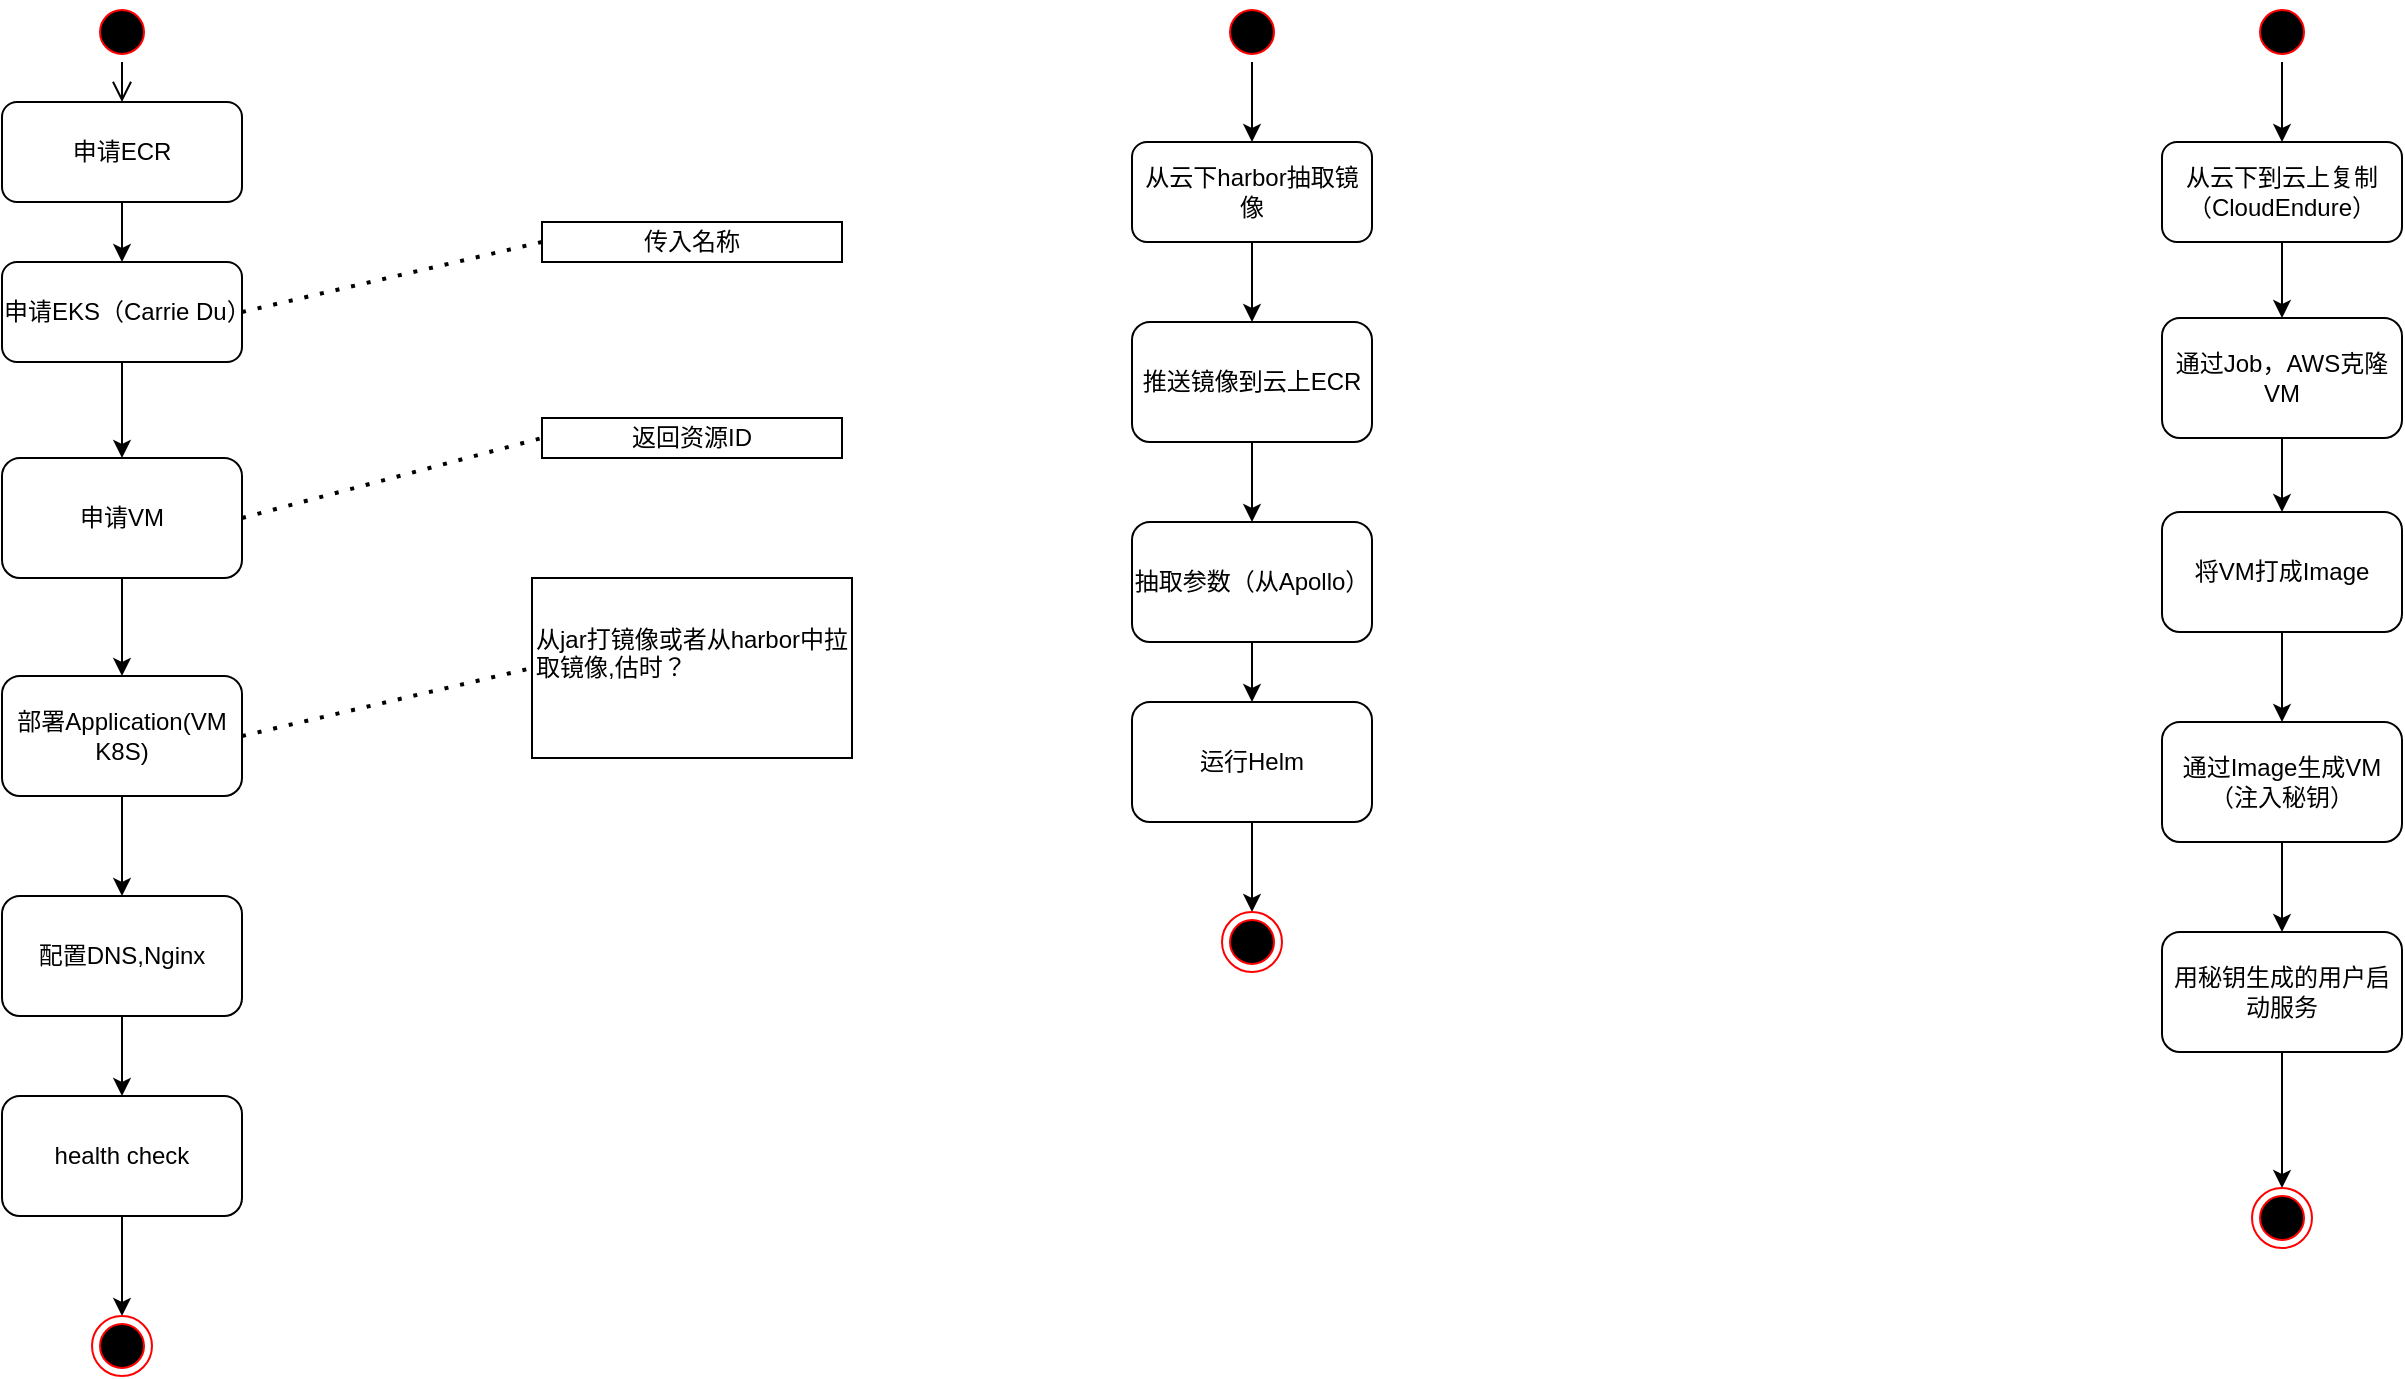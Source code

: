 <mxfile version="13.8.1" type="github">
  <diagram id="BMevfkKDMSV5yCwqt1LY" name="Page-1">
    <mxGraphModel dx="1094" dy="763" grid="1" gridSize="10" guides="1" tooltips="1" connect="1" arrows="1" fold="1" page="1" pageScale="1" pageWidth="1920" pageHeight="1200" math="0" shadow="0">
      <root>
        <mxCell id="0" />
        <mxCell id="1" parent="0" />
        <mxCell id="pzT-h00lOB3pdJxOEtcz-1" value="" style="ellipse;html=1;shape=startState;fillColor=#000000;strokeColor=#ff0000;" parent="1" vertex="1">
          <mxGeometry x="145" y="70" width="30" height="30" as="geometry" />
        </mxCell>
        <mxCell id="pzT-h00lOB3pdJxOEtcz-2" value="" style="edgeStyle=orthogonalEdgeStyle;html=1;verticalAlign=bottom;endArrow=open;endSize=8;entryX=0.5;entryY=0;entryDx=0;entryDy=0;" parent="1" source="pzT-h00lOB3pdJxOEtcz-1" target="CKKBYsWl8Wb_sM6-ShsY-4" edge="1">
          <mxGeometry relative="1" as="geometry">
            <mxPoint x="115" y="220" as="targetPoint" />
          </mxGeometry>
        </mxCell>
        <mxCell id="pzT-h00lOB3pdJxOEtcz-5" value="" style="edgeStyle=orthogonalEdgeStyle;rounded=0;orthogonalLoop=1;jettySize=auto;html=1;" parent="1" source="pzT-h00lOB3pdJxOEtcz-3" target="pzT-h00lOB3pdJxOEtcz-4" edge="1">
          <mxGeometry relative="1" as="geometry" />
        </mxCell>
        <mxCell id="pzT-h00lOB3pdJxOEtcz-3" value="&lt;div&gt;申请EKS（Carrie Du）&lt;/div&gt;" style="rounded=1;whiteSpace=wrap;html=1;" parent="1" vertex="1">
          <mxGeometry x="100" y="200" width="120" height="50" as="geometry" />
        </mxCell>
        <mxCell id="pzT-h00lOB3pdJxOEtcz-7" value="" style="edgeStyle=orthogonalEdgeStyle;rounded=0;orthogonalLoop=1;jettySize=auto;html=1;entryX=0.5;entryY=0;entryDx=0;entryDy=0;" parent="1" source="pzT-h00lOB3pdJxOEtcz-4" target="pzT-h00lOB3pdJxOEtcz-8" edge="1">
          <mxGeometry relative="1" as="geometry" />
        </mxCell>
        <mxCell id="pzT-h00lOB3pdJxOEtcz-4" value="&lt;div&gt;申请VM&lt;/div&gt;" style="whiteSpace=wrap;html=1;rounded=1;" parent="1" vertex="1">
          <mxGeometry x="100" y="298" width="120" height="60" as="geometry" />
        </mxCell>
        <mxCell id="pzT-h00lOB3pdJxOEtcz-9" value="" style="edgeStyle=orthogonalEdgeStyle;rounded=0;orthogonalLoop=1;jettySize=auto;html=1;entryX=0.5;entryY=0;entryDx=0;entryDy=0;exitX=0.5;exitY=1;exitDx=0;exitDy=0;" parent="1" source="pzT-h00lOB3pdJxOEtcz-6" target="pzT-h00lOB3pdJxOEtcz-10" edge="1">
          <mxGeometry relative="1" as="geometry" />
        </mxCell>
        <mxCell id="pzT-h00lOB3pdJxOEtcz-6" value="配置DNS,Nginx" style="whiteSpace=wrap;html=1;rounded=1;" parent="1" vertex="1">
          <mxGeometry x="100" y="517" width="120" height="60" as="geometry" />
        </mxCell>
        <mxCell id="pzT-h00lOB3pdJxOEtcz-11" value="" style="edgeStyle=orthogonalEdgeStyle;rounded=0;orthogonalLoop=1;jettySize=auto;html=1;" parent="1" source="pzT-h00lOB3pdJxOEtcz-8" target="pzT-h00lOB3pdJxOEtcz-6" edge="1">
          <mxGeometry relative="1" as="geometry" />
        </mxCell>
        <mxCell id="pzT-h00lOB3pdJxOEtcz-8" value="&lt;div&gt;部署Application(VM K8S)&lt;/div&gt;" style="whiteSpace=wrap;html=1;rounded=1;" parent="1" vertex="1">
          <mxGeometry x="100" y="407" width="120" height="60" as="geometry" />
        </mxCell>
        <mxCell id="pzT-h00lOB3pdJxOEtcz-13" style="edgeStyle=orthogonalEdgeStyle;rounded=0;orthogonalLoop=1;jettySize=auto;html=1;exitX=0.5;exitY=1;exitDx=0;exitDy=0;entryX=0.5;entryY=0;entryDx=0;entryDy=0;" parent="1" source="pzT-h00lOB3pdJxOEtcz-10" target="pzT-h00lOB3pdJxOEtcz-12" edge="1">
          <mxGeometry relative="1" as="geometry" />
        </mxCell>
        <mxCell id="pzT-h00lOB3pdJxOEtcz-10" value="health check" style="whiteSpace=wrap;html=1;rounded=1;" parent="1" vertex="1">
          <mxGeometry x="100" y="617" width="120" height="60" as="geometry" />
        </mxCell>
        <mxCell id="pzT-h00lOB3pdJxOEtcz-12" value="" style="ellipse;html=1;shape=endState;fillColor=#000000;strokeColor=#ff0000;" parent="1" vertex="1">
          <mxGeometry x="145" y="727" width="30" height="30" as="geometry" />
        </mxCell>
        <mxCell id="pzT-h00lOB3pdJxOEtcz-17" value="返回资源ID" style="text;html=1;align=center;verticalAlign=middle;whiteSpace=wrap;rounded=0;sketch=0;strokeColor=#000000;" parent="1" vertex="1">
          <mxGeometry x="370" y="278" width="150" height="20" as="geometry" />
        </mxCell>
        <mxCell id="pzT-h00lOB3pdJxOEtcz-18" value="" style="endArrow=none;dashed=1;html=1;dashPattern=1 3;strokeWidth=2;entryX=0;entryY=0.5;entryDx=0;entryDy=0;exitX=1;exitY=0.5;exitDx=0;exitDy=0;" parent="1" source="pzT-h00lOB3pdJxOEtcz-4" target="pzT-h00lOB3pdJxOEtcz-17" edge="1">
          <mxGeometry width="50" height="50" relative="1" as="geometry">
            <mxPoint x="430" y="500" as="sourcePoint" />
            <mxPoint x="480" y="450" as="targetPoint" />
          </mxGeometry>
        </mxCell>
        <mxCell id="CKKBYsWl8Wb_sM6-ShsY-1" value="" style="endArrow=none;dashed=1;html=1;dashPattern=1 3;strokeWidth=2;entryX=0;entryY=0.5;entryDx=0;entryDy=0;exitX=1;exitY=0.5;exitDx=0;exitDy=0;" edge="1" parent="1" source="pzT-h00lOB3pdJxOEtcz-3" target="CKKBYsWl8Wb_sM6-ShsY-6">
          <mxGeometry width="50" height="50" relative="1" as="geometry">
            <mxPoint x="220" y="328" as="sourcePoint" />
            <mxPoint x="330" y="295" as="targetPoint" />
          </mxGeometry>
        </mxCell>
        <mxCell id="CKKBYsWl8Wb_sM6-ShsY-2" value="&lt;div align=&quot;left&quot;&gt;从jar打镜像或者从harbor中拉取镜像,估时？&lt;/div&gt;&lt;div align=&quot;left&quot;&gt;&lt;br&gt;&lt;/div&gt;" style="text;html=1;align=left;verticalAlign=middle;whiteSpace=wrap;rounded=0;sketch=0;strokeColor=#000000;" vertex="1" parent="1">
          <mxGeometry x="365" y="358" width="160" height="90" as="geometry" />
        </mxCell>
        <mxCell id="CKKBYsWl8Wb_sM6-ShsY-3" value="" style="endArrow=none;dashed=1;html=1;dashPattern=1 3;strokeWidth=2;entryX=0;entryY=0.5;entryDx=0;entryDy=0;exitX=1;exitY=0.5;exitDx=0;exitDy=0;" edge="1" parent="1" source="pzT-h00lOB3pdJxOEtcz-8" target="CKKBYsWl8Wb_sM6-ShsY-2">
          <mxGeometry width="50" height="50" relative="1" as="geometry">
            <mxPoint x="220" y="328" as="sourcePoint" />
            <mxPoint x="370" y="270" as="targetPoint" />
          </mxGeometry>
        </mxCell>
        <mxCell id="CKKBYsWl8Wb_sM6-ShsY-5" style="edgeStyle=orthogonalEdgeStyle;rounded=0;orthogonalLoop=1;jettySize=auto;html=1;exitX=0.5;exitY=1;exitDx=0;exitDy=0;entryX=0.5;entryY=0;entryDx=0;entryDy=0;strokeColor=#000000;" edge="1" parent="1" source="CKKBYsWl8Wb_sM6-ShsY-4" target="pzT-h00lOB3pdJxOEtcz-3">
          <mxGeometry relative="1" as="geometry" />
        </mxCell>
        <mxCell id="CKKBYsWl8Wb_sM6-ShsY-4" value="申请ECR" style="rounded=1;whiteSpace=wrap;html=1;" vertex="1" parent="1">
          <mxGeometry x="100" y="120" width="120" height="50" as="geometry" />
        </mxCell>
        <mxCell id="CKKBYsWl8Wb_sM6-ShsY-6" value="传入名称" style="text;html=1;align=center;verticalAlign=middle;whiteSpace=wrap;rounded=0;sketch=0;strokeColor=#000000;" vertex="1" parent="1">
          <mxGeometry x="370" y="180" width="150" height="20" as="geometry" />
        </mxCell>
        <mxCell id="CKKBYsWl8Wb_sM6-ShsY-7" value="" style="ellipse;html=1;shape=startState;fillColor=#000000;strokeColor=#ff0000;" vertex="1" parent="1">
          <mxGeometry x="710" y="70" width="30" height="30" as="geometry" />
        </mxCell>
        <mxCell id="CKKBYsWl8Wb_sM6-ShsY-9" value="" style="edgeStyle=orthogonalEdgeStyle;rounded=0;orthogonalLoop=1;jettySize=auto;html=1;strokeColor=#000000;exitX=0.5;exitY=1;exitDx=0;exitDy=0;entryX=0.5;entryY=0;entryDx=0;entryDy=0;" edge="1" parent="1" source="CKKBYsWl8Wb_sM6-ShsY-7" target="CKKBYsWl8Wb_sM6-ShsY-8">
          <mxGeometry relative="1" as="geometry">
            <mxPoint x="830" y="100" as="targetPoint" />
          </mxGeometry>
        </mxCell>
        <mxCell id="CKKBYsWl8Wb_sM6-ShsY-11" value="" style="edgeStyle=orthogonalEdgeStyle;rounded=0;orthogonalLoop=1;jettySize=auto;html=1;strokeColor=#000000;" edge="1" parent="1" source="CKKBYsWl8Wb_sM6-ShsY-8" target="CKKBYsWl8Wb_sM6-ShsY-10">
          <mxGeometry relative="1" as="geometry" />
        </mxCell>
        <mxCell id="CKKBYsWl8Wb_sM6-ShsY-8" value="从云下harbor抽取镜像" style="rounded=1;whiteSpace=wrap;html=1;" vertex="1" parent="1">
          <mxGeometry x="665" y="140" width="120" height="50" as="geometry" />
        </mxCell>
        <mxCell id="CKKBYsWl8Wb_sM6-ShsY-13" value="" style="edgeStyle=orthogonalEdgeStyle;rounded=0;orthogonalLoop=1;jettySize=auto;html=1;strokeColor=#000000;" edge="1" parent="1" source="CKKBYsWl8Wb_sM6-ShsY-10" target="CKKBYsWl8Wb_sM6-ShsY-12">
          <mxGeometry relative="1" as="geometry" />
        </mxCell>
        <mxCell id="CKKBYsWl8Wb_sM6-ShsY-10" value="推送镜像到云上ECR" style="whiteSpace=wrap;html=1;rounded=1;" vertex="1" parent="1">
          <mxGeometry x="665" y="230" width="120" height="60" as="geometry" />
        </mxCell>
        <mxCell id="CKKBYsWl8Wb_sM6-ShsY-15" value="" style="edgeStyle=orthogonalEdgeStyle;rounded=0;orthogonalLoop=1;jettySize=auto;html=1;strokeColor=#000000;" edge="1" parent="1" source="CKKBYsWl8Wb_sM6-ShsY-12" target="CKKBYsWl8Wb_sM6-ShsY-14">
          <mxGeometry relative="1" as="geometry" />
        </mxCell>
        <mxCell id="CKKBYsWl8Wb_sM6-ShsY-12" value="抽取参数（从Apollo）" style="whiteSpace=wrap;html=1;rounded=1;" vertex="1" parent="1">
          <mxGeometry x="665" y="330" width="120" height="60" as="geometry" />
        </mxCell>
        <mxCell id="CKKBYsWl8Wb_sM6-ShsY-18" style="edgeStyle=orthogonalEdgeStyle;rounded=0;orthogonalLoop=1;jettySize=auto;html=1;exitX=0.5;exitY=1;exitDx=0;exitDy=0;entryX=0.5;entryY=0;entryDx=0;entryDy=0;strokeColor=#000000;" edge="1" parent="1" source="CKKBYsWl8Wb_sM6-ShsY-14" target="CKKBYsWl8Wb_sM6-ShsY-16">
          <mxGeometry relative="1" as="geometry" />
        </mxCell>
        <mxCell id="CKKBYsWl8Wb_sM6-ShsY-14" value="运行Helm" style="whiteSpace=wrap;html=1;rounded=1;" vertex="1" parent="1">
          <mxGeometry x="665" y="420" width="120" height="60" as="geometry" />
        </mxCell>
        <mxCell id="CKKBYsWl8Wb_sM6-ShsY-16" value="" style="ellipse;html=1;shape=endState;fillColor=#000000;strokeColor=#ff0000;" vertex="1" parent="1">
          <mxGeometry x="710" y="525" width="30" height="30" as="geometry" />
        </mxCell>
        <mxCell id="CKKBYsWl8Wb_sM6-ShsY-32" value="" style="ellipse;html=1;shape=startState;fillColor=#000000;strokeColor=#ff0000;" vertex="1" parent="1">
          <mxGeometry x="1225" y="70" width="30" height="30" as="geometry" />
        </mxCell>
        <mxCell id="CKKBYsWl8Wb_sM6-ShsY-33" value="" style="edgeStyle=orthogonalEdgeStyle;rounded=0;orthogonalLoop=1;jettySize=auto;html=1;strokeColor=#000000;exitX=0.5;exitY=1;exitDx=0;exitDy=0;entryX=0.5;entryY=0;entryDx=0;entryDy=0;" edge="1" parent="1" source="CKKBYsWl8Wb_sM6-ShsY-32" target="CKKBYsWl8Wb_sM6-ShsY-35">
          <mxGeometry relative="1" as="geometry">
            <mxPoint x="1345" y="100" as="targetPoint" />
          </mxGeometry>
        </mxCell>
        <mxCell id="CKKBYsWl8Wb_sM6-ShsY-34" value="" style="edgeStyle=orthogonalEdgeStyle;rounded=0;orthogonalLoop=1;jettySize=auto;html=1;strokeColor=#000000;entryX=0.5;entryY=0;entryDx=0;entryDy=0;" edge="1" parent="1" source="CKKBYsWl8Wb_sM6-ShsY-35" target="CKKBYsWl8Wb_sM6-ShsY-44">
          <mxGeometry relative="1" as="geometry">
            <mxPoint x="1240" y="220" as="targetPoint" />
          </mxGeometry>
        </mxCell>
        <mxCell id="CKKBYsWl8Wb_sM6-ShsY-35" value="从云下到云上复制（CloudEndure）" style="rounded=1;whiteSpace=wrap;html=1;" vertex="1" parent="1">
          <mxGeometry x="1180" y="140" width="120" height="50" as="geometry" />
        </mxCell>
        <mxCell id="CKKBYsWl8Wb_sM6-ShsY-36" value="" style="edgeStyle=orthogonalEdgeStyle;rounded=0;orthogonalLoop=1;jettySize=auto;html=1;strokeColor=#000000;" edge="1" parent="1" source="CKKBYsWl8Wb_sM6-ShsY-37" target="CKKBYsWl8Wb_sM6-ShsY-39">
          <mxGeometry relative="1" as="geometry" />
        </mxCell>
        <mxCell id="CKKBYsWl8Wb_sM6-ShsY-37" value="将VM打成Image" style="whiteSpace=wrap;html=1;rounded=1;" vertex="1" parent="1">
          <mxGeometry x="1180" y="325" width="120" height="60" as="geometry" />
        </mxCell>
        <mxCell id="CKKBYsWl8Wb_sM6-ShsY-38" value="" style="edgeStyle=orthogonalEdgeStyle;rounded=0;orthogonalLoop=1;jettySize=auto;html=1;strokeColor=#000000;" edge="1" parent="1" source="CKKBYsWl8Wb_sM6-ShsY-39" target="CKKBYsWl8Wb_sM6-ShsY-41">
          <mxGeometry relative="1" as="geometry" />
        </mxCell>
        <mxCell id="CKKBYsWl8Wb_sM6-ShsY-39" value="通过Image生成VM（注入秘钥）" style="whiteSpace=wrap;html=1;rounded=1;" vertex="1" parent="1">
          <mxGeometry x="1180" y="430" width="120" height="60" as="geometry" />
        </mxCell>
        <mxCell id="CKKBYsWl8Wb_sM6-ShsY-40" style="edgeStyle=orthogonalEdgeStyle;rounded=0;orthogonalLoop=1;jettySize=auto;html=1;exitX=0.5;exitY=1;exitDx=0;exitDy=0;entryX=0.5;entryY=0;entryDx=0;entryDy=0;strokeColor=#000000;" edge="1" parent="1" source="CKKBYsWl8Wb_sM6-ShsY-41" target="CKKBYsWl8Wb_sM6-ShsY-42">
          <mxGeometry relative="1" as="geometry" />
        </mxCell>
        <mxCell id="CKKBYsWl8Wb_sM6-ShsY-41" value="用秘钥生成的用户启动服务" style="whiteSpace=wrap;html=1;rounded=1;" vertex="1" parent="1">
          <mxGeometry x="1180" y="535" width="120" height="60" as="geometry" />
        </mxCell>
        <mxCell id="CKKBYsWl8Wb_sM6-ShsY-42" value="" style="ellipse;html=1;shape=endState;fillColor=#000000;strokeColor=#ff0000;" vertex="1" parent="1">
          <mxGeometry x="1225" y="663" width="30" height="30" as="geometry" />
        </mxCell>
        <mxCell id="CKKBYsWl8Wb_sM6-ShsY-43" value="" style="edgeStyle=orthogonalEdgeStyle;rounded=0;orthogonalLoop=1;jettySize=auto;html=1;strokeColor=#000000;entryX=0.5;entryY=0;entryDx=0;entryDy=0;" edge="1" parent="1" source="CKKBYsWl8Wb_sM6-ShsY-44" target="CKKBYsWl8Wb_sM6-ShsY-37">
          <mxGeometry relative="1" as="geometry">
            <mxPoint x="1340" y="320" as="targetPoint" />
            <Array as="points">
              <mxPoint x="1240" y="325" />
              <mxPoint x="1240" y="325" />
            </Array>
          </mxGeometry>
        </mxCell>
        <mxCell id="CKKBYsWl8Wb_sM6-ShsY-44" value="通过Job，AWS克隆VM" style="whiteSpace=wrap;html=1;rounded=1;" vertex="1" parent="1">
          <mxGeometry x="1180" y="228" width="120" height="60" as="geometry" />
        </mxCell>
      </root>
    </mxGraphModel>
  </diagram>
</mxfile>
